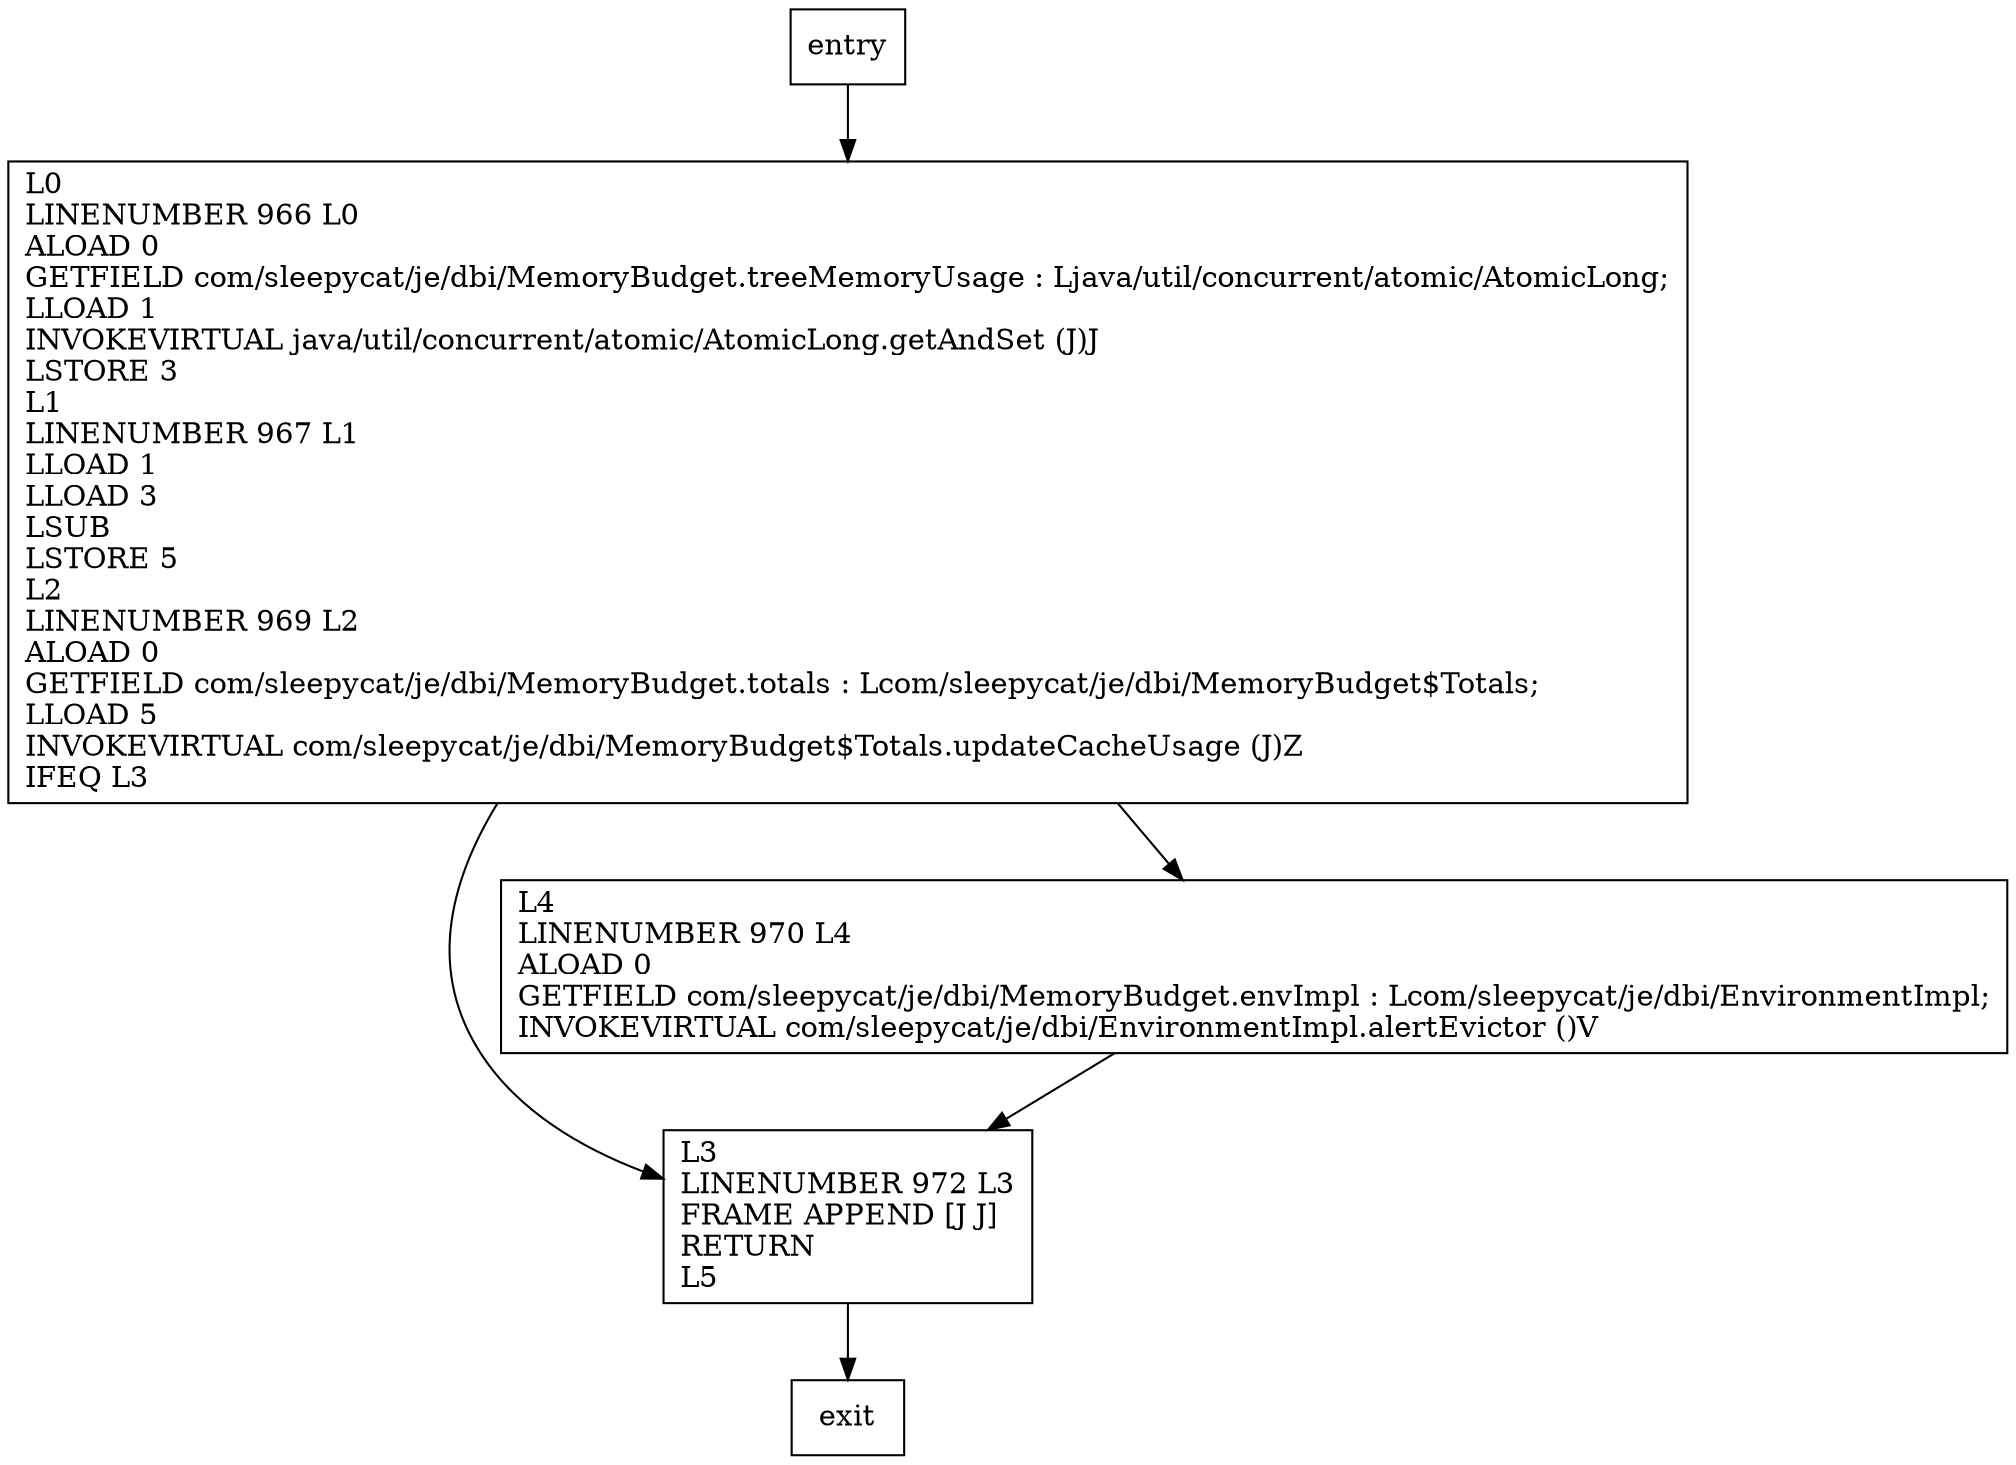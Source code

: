 digraph refreshTreeMemoryUsage {
node [shape=record];
1945327972 [label="L0\lLINENUMBER 966 L0\lALOAD 0\lGETFIELD com/sleepycat/je/dbi/MemoryBudget.treeMemoryUsage : Ljava/util/concurrent/atomic/AtomicLong;\lLLOAD 1\lINVOKEVIRTUAL java/util/concurrent/atomic/AtomicLong.getAndSet (J)J\lLSTORE 3\lL1\lLINENUMBER 967 L1\lLLOAD 1\lLLOAD 3\lLSUB\lLSTORE 5\lL2\lLINENUMBER 969 L2\lALOAD 0\lGETFIELD com/sleepycat/je/dbi/MemoryBudget.totals : Lcom/sleepycat/je/dbi/MemoryBudget$Totals;\lLLOAD 5\lINVOKEVIRTUAL com/sleepycat/je/dbi/MemoryBudget$Totals.updateCacheUsage (J)Z\lIFEQ L3\l"];
515498154 [label="L3\lLINENUMBER 972 L3\lFRAME APPEND [J J]\lRETURN\lL5\l"];
118597690 [label="L4\lLINENUMBER 970 L4\lALOAD 0\lGETFIELD com/sleepycat/je/dbi/MemoryBudget.envImpl : Lcom/sleepycat/je/dbi/EnvironmentImpl;\lINVOKEVIRTUAL com/sleepycat/je/dbi/EnvironmentImpl.alertEvictor ()V\l"];
entry;
exit;
entry -> 1945327972
1945327972 -> 515498154
1945327972 -> 118597690
515498154 -> exit
118597690 -> 515498154
}

